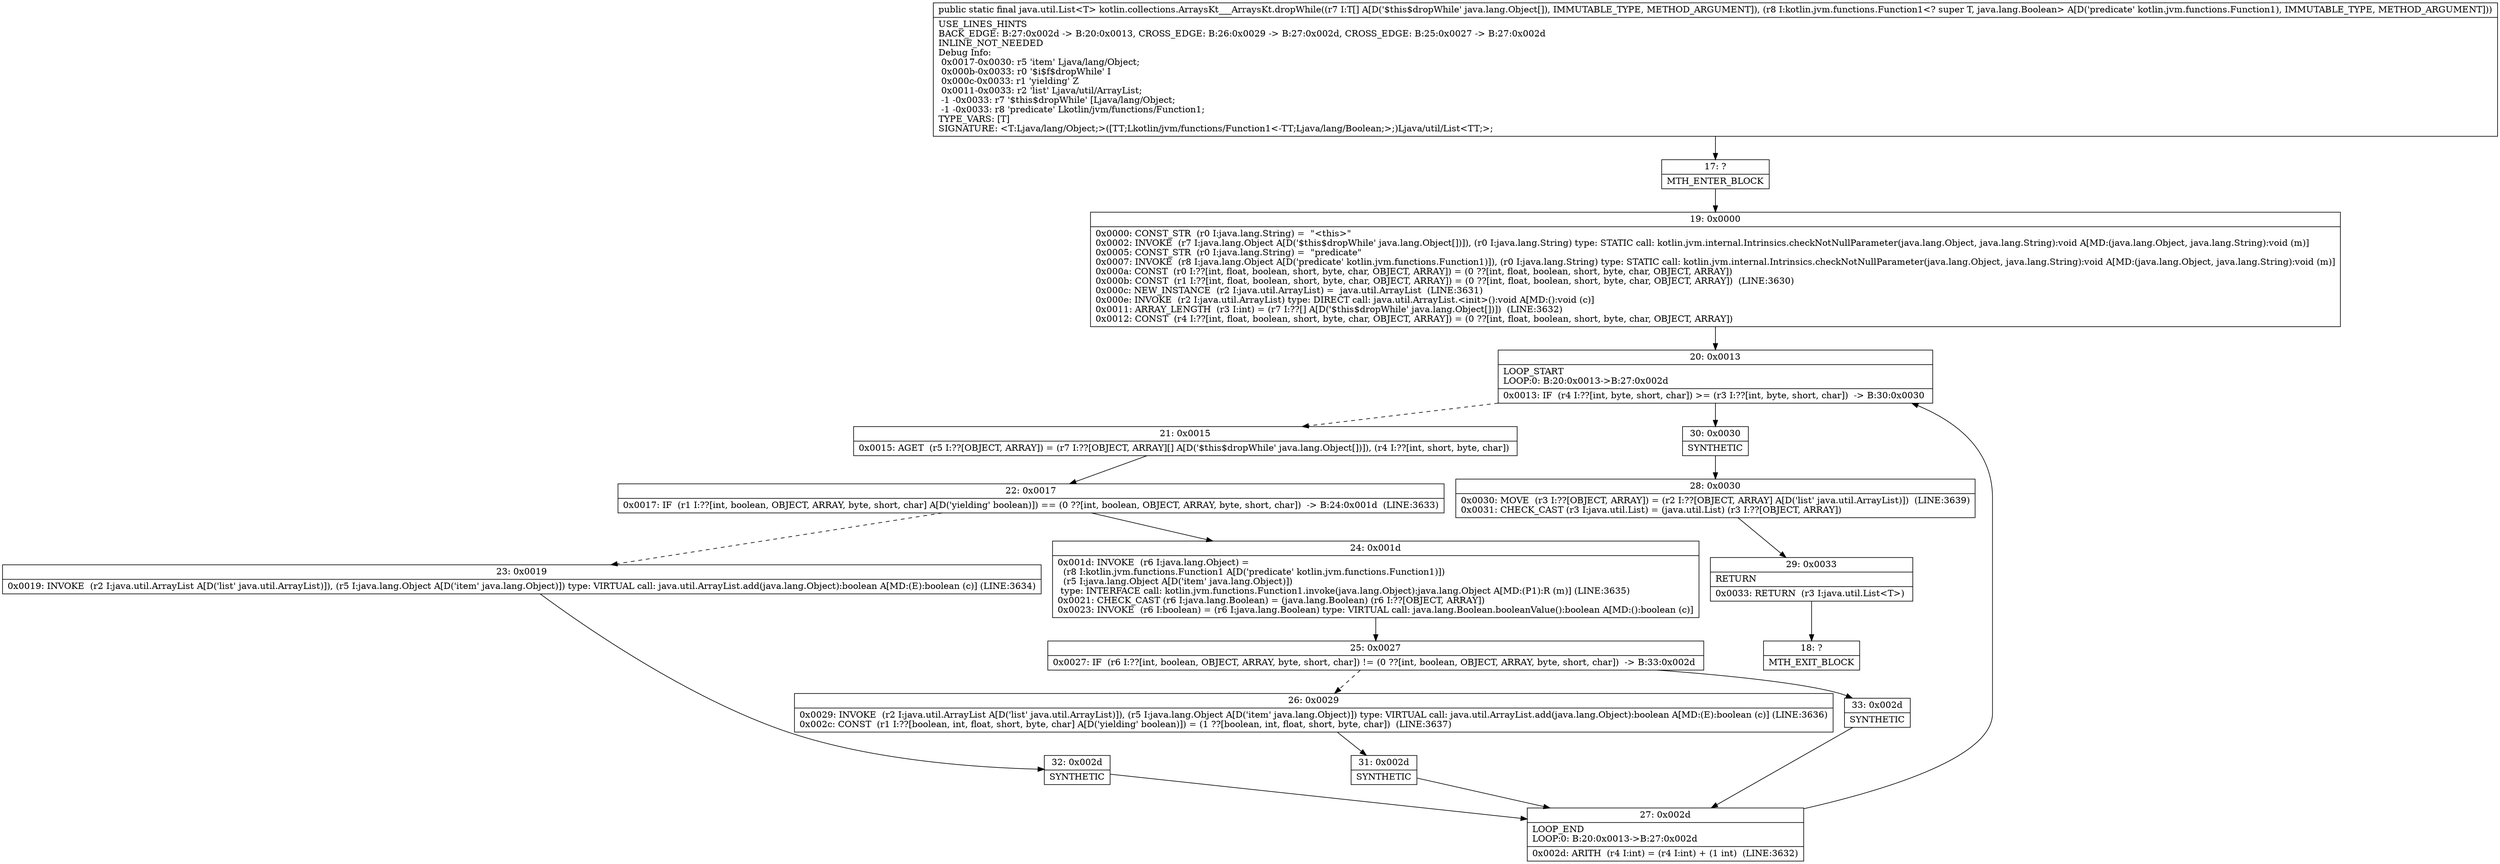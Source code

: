 digraph "CFG forkotlin.collections.ArraysKt___ArraysKt.dropWhile([Ljava\/lang\/Object;Lkotlin\/jvm\/functions\/Function1;)Ljava\/util\/List;" {
Node_17 [shape=record,label="{17\:\ ?|MTH_ENTER_BLOCK\l}"];
Node_19 [shape=record,label="{19\:\ 0x0000|0x0000: CONST_STR  (r0 I:java.lang.String) =  \"\<this\>\" \l0x0002: INVOKE  (r7 I:java.lang.Object A[D('$this$dropWhile' java.lang.Object[])]), (r0 I:java.lang.String) type: STATIC call: kotlin.jvm.internal.Intrinsics.checkNotNullParameter(java.lang.Object, java.lang.String):void A[MD:(java.lang.Object, java.lang.String):void (m)]\l0x0005: CONST_STR  (r0 I:java.lang.String) =  \"predicate\" \l0x0007: INVOKE  (r8 I:java.lang.Object A[D('predicate' kotlin.jvm.functions.Function1)]), (r0 I:java.lang.String) type: STATIC call: kotlin.jvm.internal.Intrinsics.checkNotNullParameter(java.lang.Object, java.lang.String):void A[MD:(java.lang.Object, java.lang.String):void (m)]\l0x000a: CONST  (r0 I:??[int, float, boolean, short, byte, char, OBJECT, ARRAY]) = (0 ??[int, float, boolean, short, byte, char, OBJECT, ARRAY]) \l0x000b: CONST  (r1 I:??[int, float, boolean, short, byte, char, OBJECT, ARRAY]) = (0 ??[int, float, boolean, short, byte, char, OBJECT, ARRAY])  (LINE:3630)\l0x000c: NEW_INSTANCE  (r2 I:java.util.ArrayList) =  java.util.ArrayList  (LINE:3631)\l0x000e: INVOKE  (r2 I:java.util.ArrayList) type: DIRECT call: java.util.ArrayList.\<init\>():void A[MD:():void (c)]\l0x0011: ARRAY_LENGTH  (r3 I:int) = (r7 I:??[] A[D('$this$dropWhile' java.lang.Object[])])  (LINE:3632)\l0x0012: CONST  (r4 I:??[int, float, boolean, short, byte, char, OBJECT, ARRAY]) = (0 ??[int, float, boolean, short, byte, char, OBJECT, ARRAY]) \l}"];
Node_20 [shape=record,label="{20\:\ 0x0013|LOOP_START\lLOOP:0: B:20:0x0013\-\>B:27:0x002d\l|0x0013: IF  (r4 I:??[int, byte, short, char]) \>= (r3 I:??[int, byte, short, char])  \-\> B:30:0x0030 \l}"];
Node_21 [shape=record,label="{21\:\ 0x0015|0x0015: AGET  (r5 I:??[OBJECT, ARRAY]) = (r7 I:??[OBJECT, ARRAY][] A[D('$this$dropWhile' java.lang.Object[])]), (r4 I:??[int, short, byte, char]) \l}"];
Node_22 [shape=record,label="{22\:\ 0x0017|0x0017: IF  (r1 I:??[int, boolean, OBJECT, ARRAY, byte, short, char] A[D('yielding' boolean)]) == (0 ??[int, boolean, OBJECT, ARRAY, byte, short, char])  \-\> B:24:0x001d  (LINE:3633)\l}"];
Node_23 [shape=record,label="{23\:\ 0x0019|0x0019: INVOKE  (r2 I:java.util.ArrayList A[D('list' java.util.ArrayList)]), (r5 I:java.lang.Object A[D('item' java.lang.Object)]) type: VIRTUAL call: java.util.ArrayList.add(java.lang.Object):boolean A[MD:(E):boolean (c)] (LINE:3634)\l}"];
Node_32 [shape=record,label="{32\:\ 0x002d|SYNTHETIC\l}"];
Node_27 [shape=record,label="{27\:\ 0x002d|LOOP_END\lLOOP:0: B:20:0x0013\-\>B:27:0x002d\l|0x002d: ARITH  (r4 I:int) = (r4 I:int) + (1 int)  (LINE:3632)\l}"];
Node_24 [shape=record,label="{24\:\ 0x001d|0x001d: INVOKE  (r6 I:java.lang.Object) = \l  (r8 I:kotlin.jvm.functions.Function1 A[D('predicate' kotlin.jvm.functions.Function1)])\l  (r5 I:java.lang.Object A[D('item' java.lang.Object)])\l type: INTERFACE call: kotlin.jvm.functions.Function1.invoke(java.lang.Object):java.lang.Object A[MD:(P1):R (m)] (LINE:3635)\l0x0021: CHECK_CAST (r6 I:java.lang.Boolean) = (java.lang.Boolean) (r6 I:??[OBJECT, ARRAY]) \l0x0023: INVOKE  (r6 I:boolean) = (r6 I:java.lang.Boolean) type: VIRTUAL call: java.lang.Boolean.booleanValue():boolean A[MD:():boolean (c)]\l}"];
Node_25 [shape=record,label="{25\:\ 0x0027|0x0027: IF  (r6 I:??[int, boolean, OBJECT, ARRAY, byte, short, char]) != (0 ??[int, boolean, OBJECT, ARRAY, byte, short, char])  \-\> B:33:0x002d \l}"];
Node_26 [shape=record,label="{26\:\ 0x0029|0x0029: INVOKE  (r2 I:java.util.ArrayList A[D('list' java.util.ArrayList)]), (r5 I:java.lang.Object A[D('item' java.lang.Object)]) type: VIRTUAL call: java.util.ArrayList.add(java.lang.Object):boolean A[MD:(E):boolean (c)] (LINE:3636)\l0x002c: CONST  (r1 I:??[boolean, int, float, short, byte, char] A[D('yielding' boolean)]) = (1 ??[boolean, int, float, short, byte, char])  (LINE:3637)\l}"];
Node_31 [shape=record,label="{31\:\ 0x002d|SYNTHETIC\l}"];
Node_33 [shape=record,label="{33\:\ 0x002d|SYNTHETIC\l}"];
Node_30 [shape=record,label="{30\:\ 0x0030|SYNTHETIC\l}"];
Node_28 [shape=record,label="{28\:\ 0x0030|0x0030: MOVE  (r3 I:??[OBJECT, ARRAY]) = (r2 I:??[OBJECT, ARRAY] A[D('list' java.util.ArrayList)])  (LINE:3639)\l0x0031: CHECK_CAST (r3 I:java.util.List) = (java.util.List) (r3 I:??[OBJECT, ARRAY]) \l}"];
Node_29 [shape=record,label="{29\:\ 0x0033|RETURN\l|0x0033: RETURN  (r3 I:java.util.List\<T\>) \l}"];
Node_18 [shape=record,label="{18\:\ ?|MTH_EXIT_BLOCK\l}"];
MethodNode[shape=record,label="{public static final java.util.List\<T\> kotlin.collections.ArraysKt___ArraysKt.dropWhile((r7 I:T[] A[D('$this$dropWhile' java.lang.Object[]), IMMUTABLE_TYPE, METHOD_ARGUMENT]), (r8 I:kotlin.jvm.functions.Function1\<? super T, java.lang.Boolean\> A[D('predicate' kotlin.jvm.functions.Function1), IMMUTABLE_TYPE, METHOD_ARGUMENT]))  | USE_LINES_HINTS\lBACK_EDGE: B:27:0x002d \-\> B:20:0x0013, CROSS_EDGE: B:26:0x0029 \-\> B:27:0x002d, CROSS_EDGE: B:25:0x0027 \-\> B:27:0x002d\lINLINE_NOT_NEEDED\lDebug Info:\l  0x0017\-0x0030: r5 'item' Ljava\/lang\/Object;\l  0x000b\-0x0033: r0 '$i$f$dropWhile' I\l  0x000c\-0x0033: r1 'yielding' Z\l  0x0011\-0x0033: r2 'list' Ljava\/util\/ArrayList;\l  \-1 \-0x0033: r7 '$this$dropWhile' [Ljava\/lang\/Object;\l  \-1 \-0x0033: r8 'predicate' Lkotlin\/jvm\/functions\/Function1;\lTYPE_VARS: [T]\lSIGNATURE: \<T:Ljava\/lang\/Object;\>([TT;Lkotlin\/jvm\/functions\/Function1\<\-TT;Ljava\/lang\/Boolean;\>;)Ljava\/util\/List\<TT;\>;\l}"];
MethodNode -> Node_17;Node_17 -> Node_19;
Node_19 -> Node_20;
Node_20 -> Node_21[style=dashed];
Node_20 -> Node_30;
Node_21 -> Node_22;
Node_22 -> Node_23[style=dashed];
Node_22 -> Node_24;
Node_23 -> Node_32;
Node_32 -> Node_27;
Node_27 -> Node_20;
Node_24 -> Node_25;
Node_25 -> Node_26[style=dashed];
Node_25 -> Node_33;
Node_26 -> Node_31;
Node_31 -> Node_27;
Node_33 -> Node_27;
Node_30 -> Node_28;
Node_28 -> Node_29;
Node_29 -> Node_18;
}

